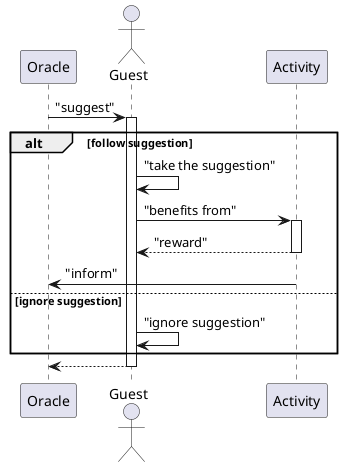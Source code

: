 @startuml reward

participant Oracle as oracle
actor Guest as guest
participant Activity as activity

oracle -> guest : "suggest"
activate guest

alt follow suggestion
guest -> guest : "take the suggestion"
guest -> activity : "benefits from"
activate activity
return "reward"
activity -> oracle : "inform"
else ignore suggestion
guest -> guest : "ignore suggestion"
end
return


@enduml